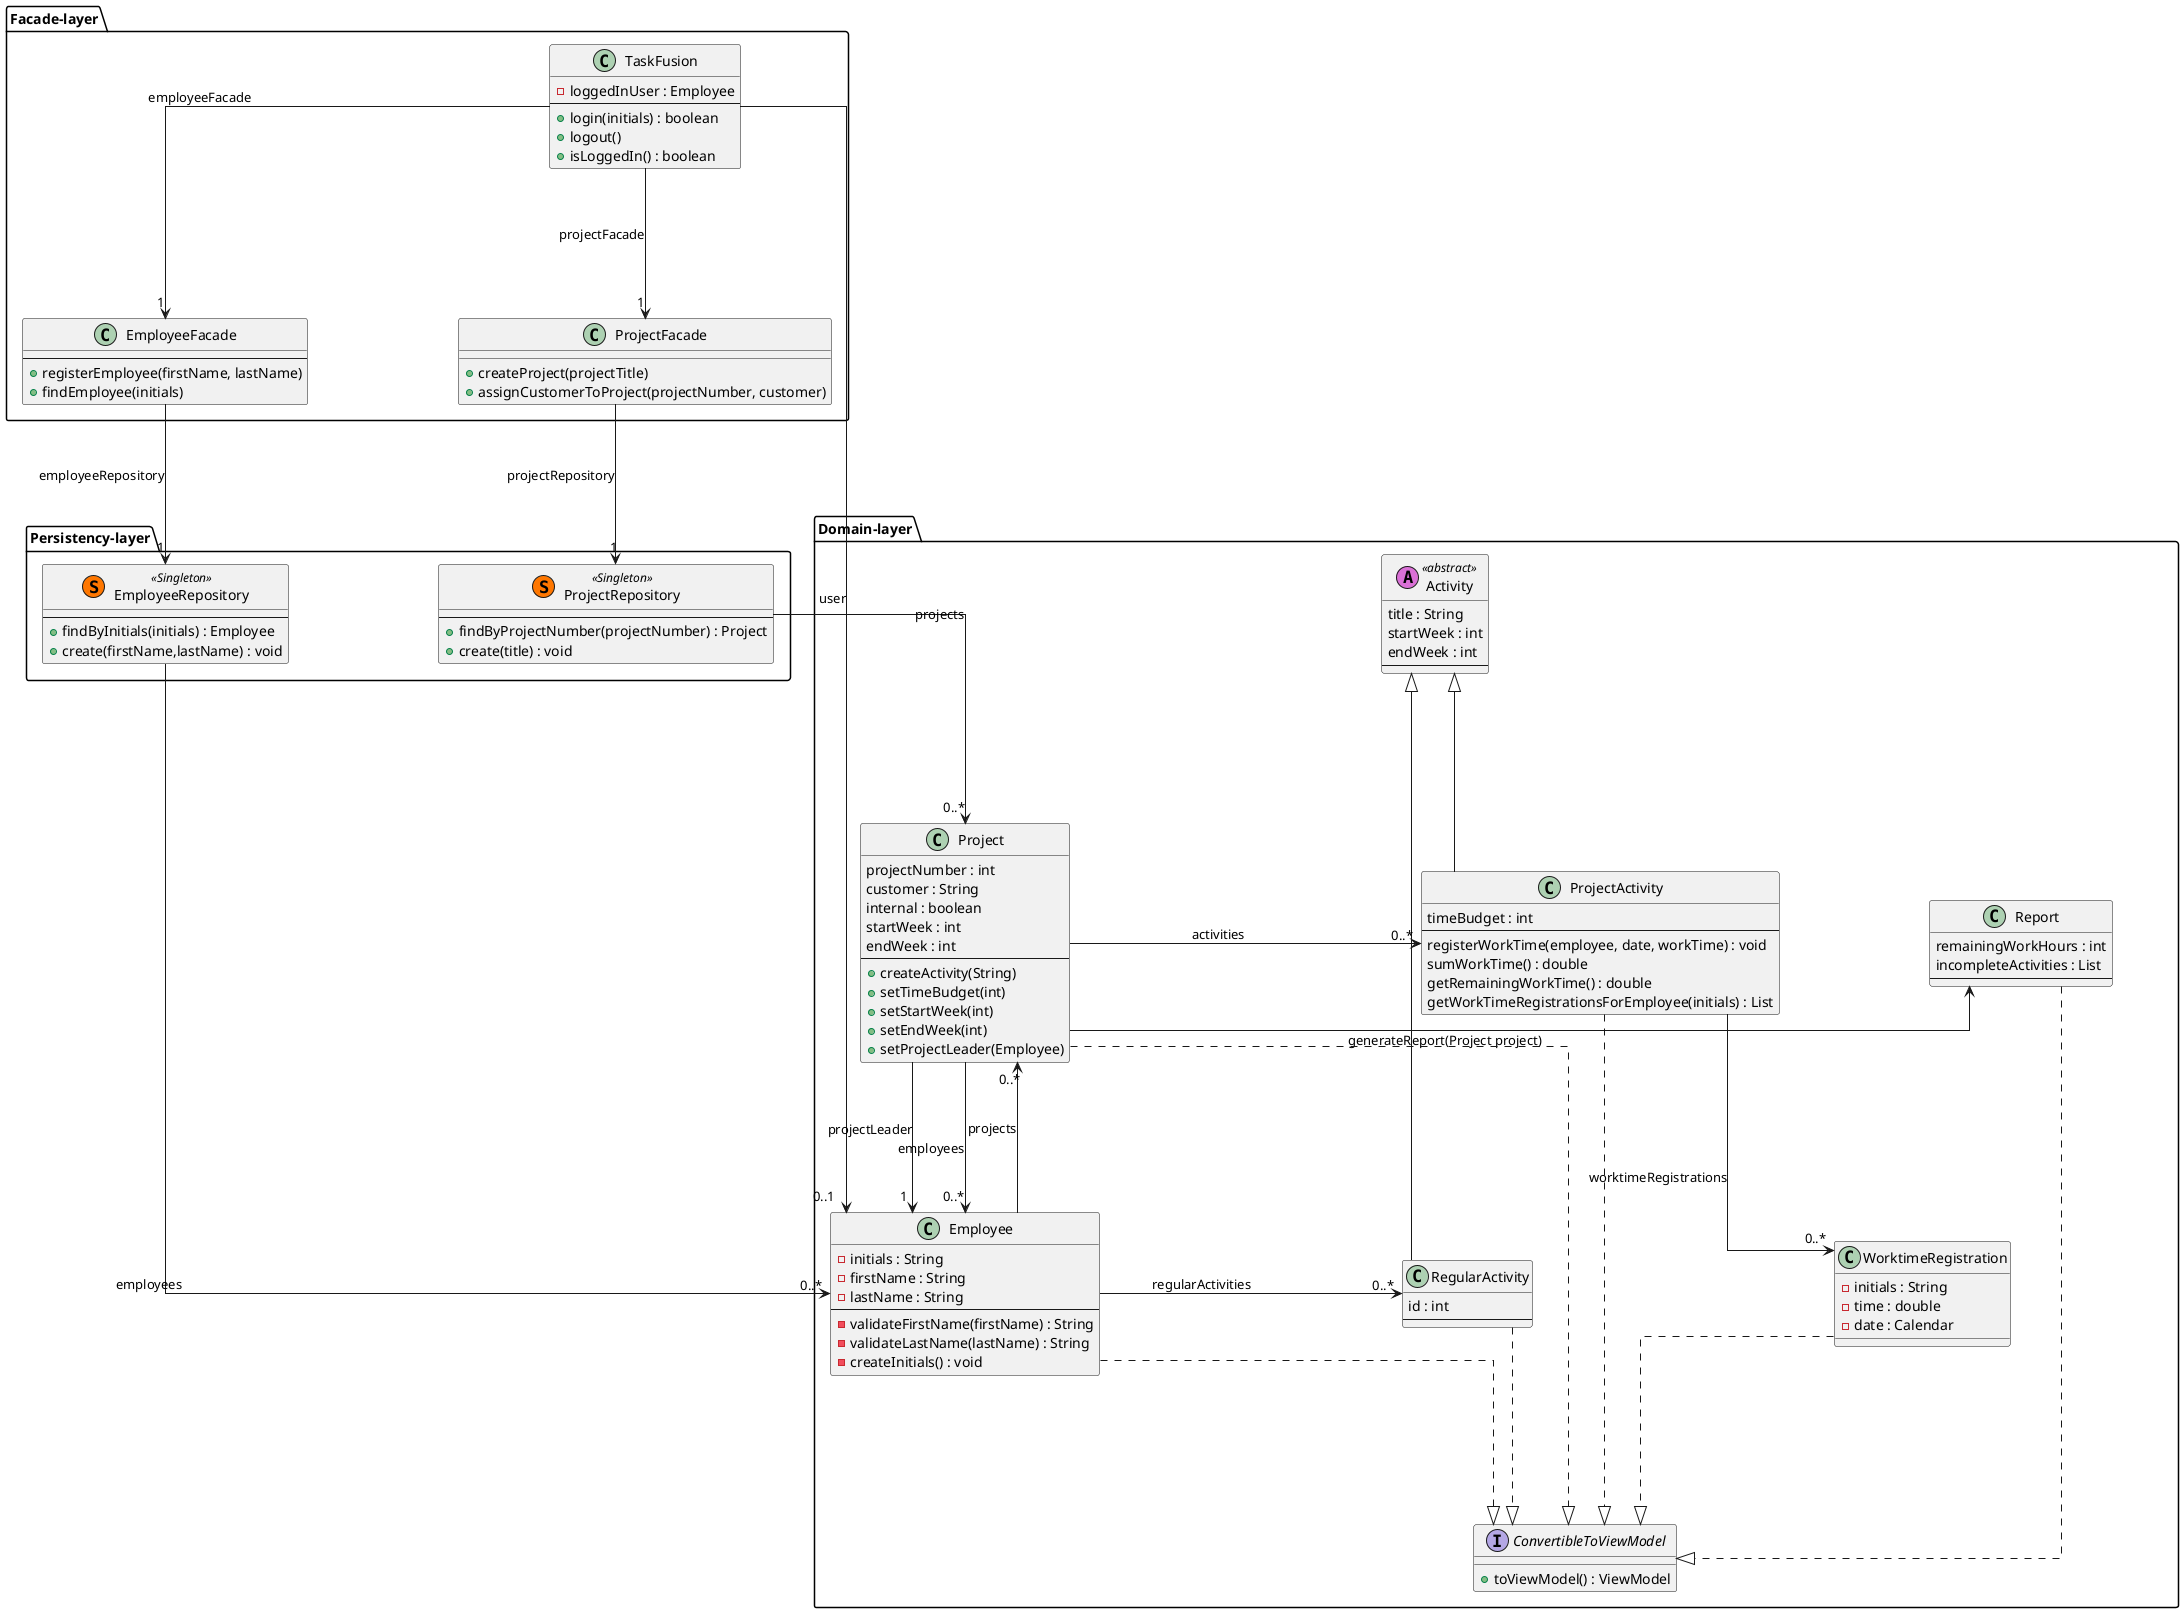 @startuml ClassDiagram
skinparam linetype ortho
skinparam Nodesep 150
skinparam Ranksep 150





package "Facade-layer" {

    class "TaskFusion" as app{
        - loggedInUser : Employee
        --
        + login(initials) : boolean
        + logout()
        + isLoggedIn() : boolean
    }

    class EmployeeFacade {
        --
        + registerEmployee(firstName, lastName)
        + findEmployee(initials)
    }

    class ProjectFacade {
        + createProject(projectTitle)
        + assignCustomerToProject(projectNumber, customer)
    }
}


package "Persistency-layer" {
    class ProjectRepository << (S,#FF7700) Singleton >>{
        --
        + findByProjectNumber(projectNumber) : Project
        + create(title) : void
    }

    class EmployeeRepository << (S,#FF7700) Singleton >>{
        --
        + findByInitials(initials) : Employee
        + create(firstName,lastName) : void
    }

}


package "Domain-layer" {

    interface ConvertibleToViewModel{
        + toViewModel() : ViewModel
    }

    class Report {
        remainingWorkHours : int
        incompleteActivities : List
        --
    }

    class Project{
        projectNumber : int
        customer : String
        internal : boolean
        startWeek : int
        endWeek : int
        --
        + createActivity(String)
        + setTimeBudget(int)
        + setStartWeek(int)
        + setEndWeek(int)
        + setProjectLeader(Employee)
    }

    class ProjectActivity{
        timeBudget : int
        --
        registerWorkTime(employee, date, workTime) : void
        sumWorkTime() : double
        getRemainingWorkTime() : double
        getWorkTimeRegistrationsForEmployee(initials) : List
    }

    class Activity <<(A, orchid)abstract>>{
        title : String
        startWeek : int
        endWeek : int
        --
    }
    class RegularActivity{
        id : int
        --
    }

    class Employee{
        - initials : String
        - firstName : String
        - lastName : String
        --
        - validateFirstName(firstName) : String
        - validateLastName(lastName) : String
        - createInitials() : void
    }

    class WorktimeRegistration {
        - initials : String
        - time : double
        - date : Calendar
    }

}
app --> "1" ProjectFacade : projectFacade
app --> "1" EmployeeFacade : employeeFacade

ProjectFacade --> "1" ProjectRepository : projectRepository
EmployeeFacade --> "1" EmployeeRepository : employeeRepository

ProjectRepository --> "0..*" Project : projects
Project -> Report : generateReport(Project project)

EmployeeRepository --> "0..*" Employee : employees

app --> "0..1" Employee : user

Activity <|-- ProjectActivity
Activity <|- RegularActivity

Project --> "1" Employee : projectLeader
Project --> "0..*" Employee : employees
Employee --> "0..*" Project : projects
Project -> "0..*" ProjectActivity : activities
Employee -> "0..*" RegularActivity : regularActivities

ProjectActivity --> "0..*" WorktimeRegistration : worktimeRegistrations

'Employee --> "0..*" WorktimeRegistrations : worktimeRegistrations
Project ..|> ConvertibleToViewModel
Employee ..|> ConvertibleToViewModel
ProjectActivity ..|> ConvertibleToViewModel
RegularActivity ..|> ConvertibleToViewModel
WorktimeRegistration ..|> ConvertibleToViewModel
Report ..|> ConvertibleToViewModel

@enduml